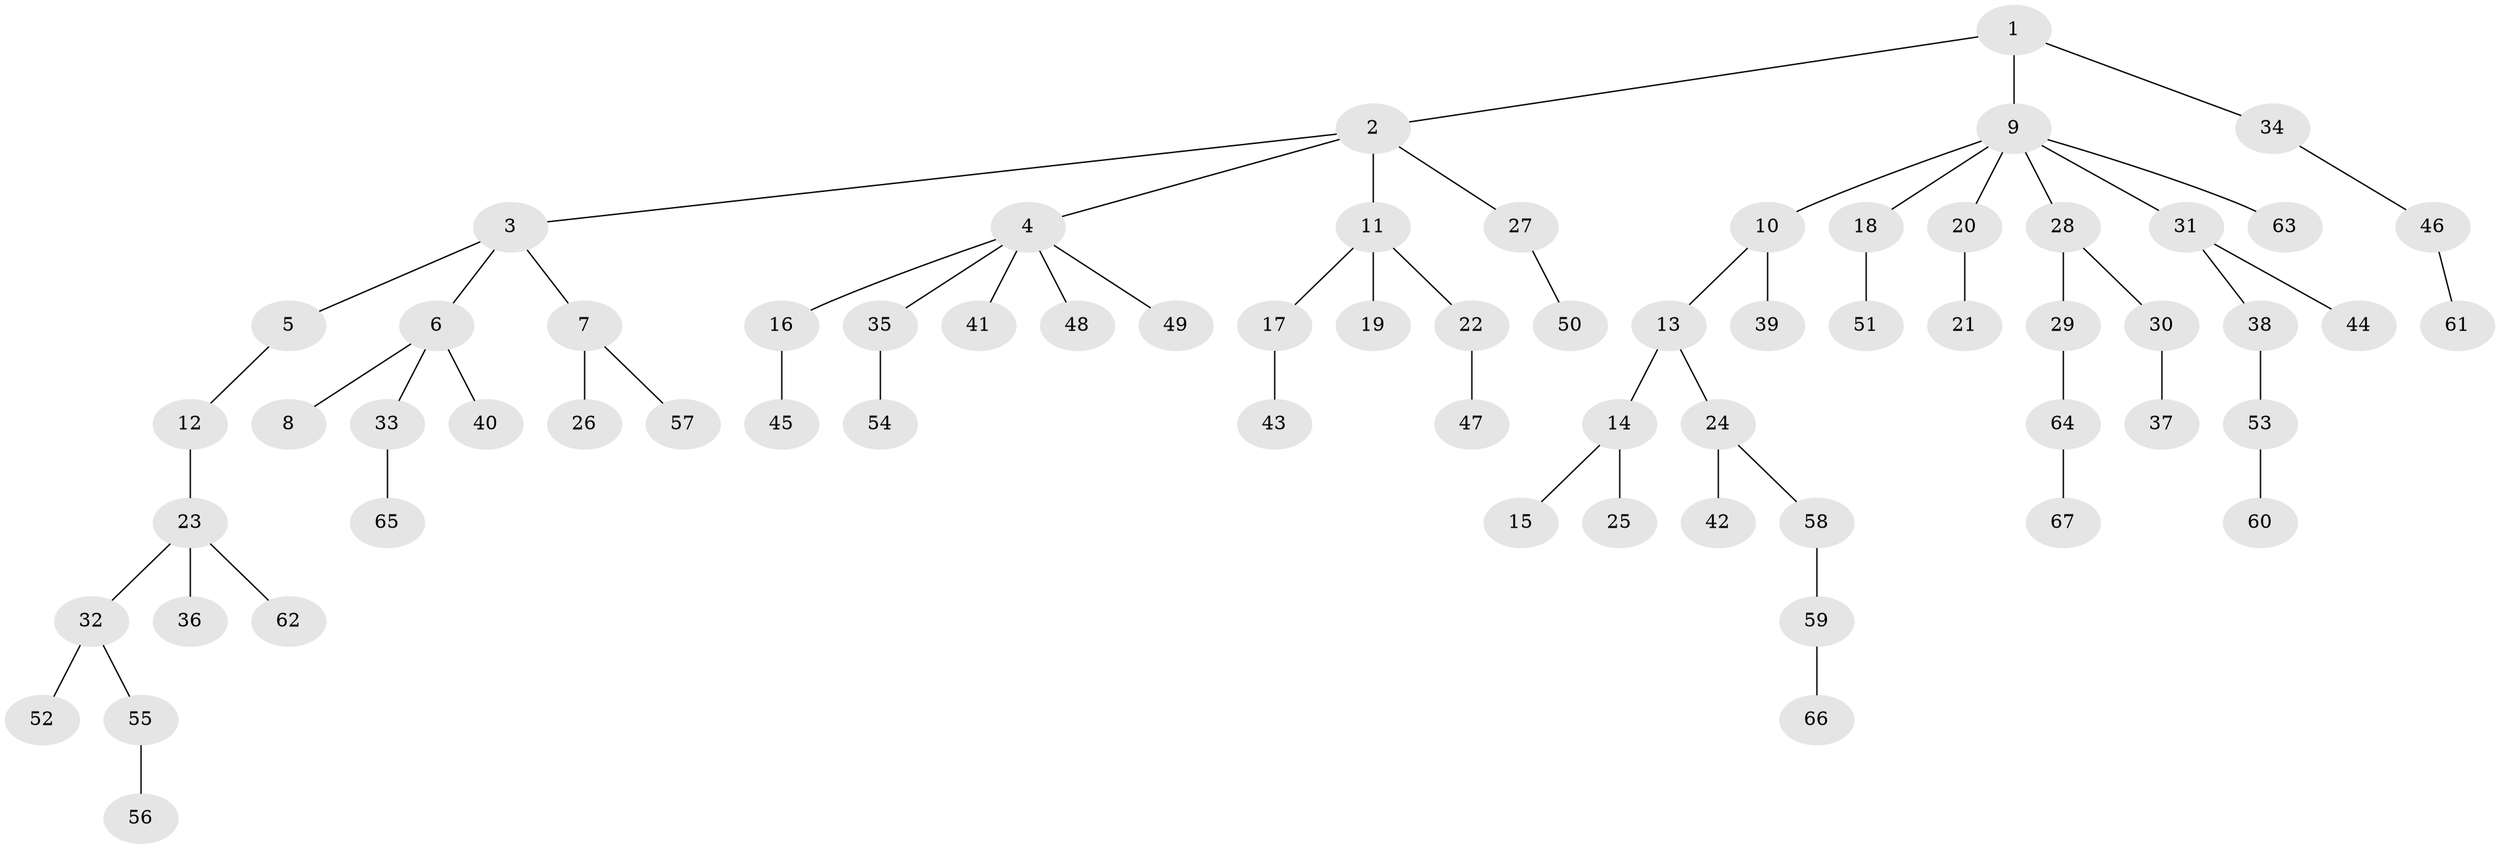 // coarse degree distribution, {3: 0.1702127659574468, 5: 0.0425531914893617, 4: 0.02127659574468085, 2: 0.2765957446808511, 1: 0.46808510638297873, 6: 0.02127659574468085}
// Generated by graph-tools (version 1.1) at 2025/37/03/04/25 23:37:21]
// undirected, 67 vertices, 66 edges
graph export_dot {
  node [color=gray90,style=filled];
  1;
  2;
  3;
  4;
  5;
  6;
  7;
  8;
  9;
  10;
  11;
  12;
  13;
  14;
  15;
  16;
  17;
  18;
  19;
  20;
  21;
  22;
  23;
  24;
  25;
  26;
  27;
  28;
  29;
  30;
  31;
  32;
  33;
  34;
  35;
  36;
  37;
  38;
  39;
  40;
  41;
  42;
  43;
  44;
  45;
  46;
  47;
  48;
  49;
  50;
  51;
  52;
  53;
  54;
  55;
  56;
  57;
  58;
  59;
  60;
  61;
  62;
  63;
  64;
  65;
  66;
  67;
  1 -- 2;
  1 -- 9;
  1 -- 34;
  2 -- 3;
  2 -- 4;
  2 -- 11;
  2 -- 27;
  3 -- 5;
  3 -- 6;
  3 -- 7;
  4 -- 16;
  4 -- 35;
  4 -- 41;
  4 -- 48;
  4 -- 49;
  5 -- 12;
  6 -- 8;
  6 -- 33;
  6 -- 40;
  7 -- 26;
  7 -- 57;
  9 -- 10;
  9 -- 18;
  9 -- 20;
  9 -- 28;
  9 -- 31;
  9 -- 63;
  10 -- 13;
  10 -- 39;
  11 -- 17;
  11 -- 19;
  11 -- 22;
  12 -- 23;
  13 -- 14;
  13 -- 24;
  14 -- 15;
  14 -- 25;
  16 -- 45;
  17 -- 43;
  18 -- 51;
  20 -- 21;
  22 -- 47;
  23 -- 32;
  23 -- 36;
  23 -- 62;
  24 -- 42;
  24 -- 58;
  27 -- 50;
  28 -- 29;
  28 -- 30;
  29 -- 64;
  30 -- 37;
  31 -- 38;
  31 -- 44;
  32 -- 52;
  32 -- 55;
  33 -- 65;
  34 -- 46;
  35 -- 54;
  38 -- 53;
  46 -- 61;
  53 -- 60;
  55 -- 56;
  58 -- 59;
  59 -- 66;
  64 -- 67;
}
